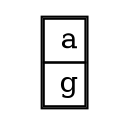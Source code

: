 digraph G { 
  node [shape = name]; 
  2[label=  <<table border= "1 " cellspacing= " 0 "><tr> 
<td> a</td> </tr> 
<tr> 
<td> g</td> </tr> 
</table>>  shape = none ]; 
 }
